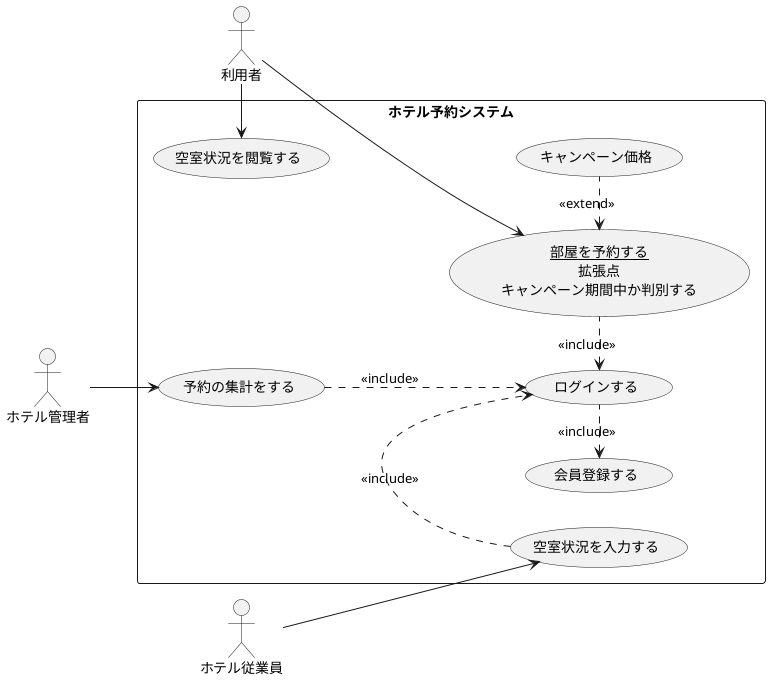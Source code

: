 @startuml ホテル予約システム
left to right direction
actor 利用者
actor ホテル従業員
actor ホテル管理者
rectangle ホテル予約システム{
usecase 空室状況を閲覧する
usecase 空室状況を入力する
usecase 予約の集計をする
usecase ログインする
usecase 会員登録する
usecase (<u>部屋を予約する</u>\n拡張点\nキャンペーン期間中か判別する) as input
usecase キャンペーン価格
}
利用者 -> 空室状況を閲覧する
input <. キャンペーン価格 : <<extend>>
ログインする <. input : << include >>
input <- 利用者
会員登録する <. ログインする : <<include>>
ホテル従業員 --> 空室状況を入力する
ホテル管理者 --> 予約の集計をする
空室状況を入力する .> ログインする : <<include>>
予約の集計をする ..> ログインする : <<include>>
@enduml